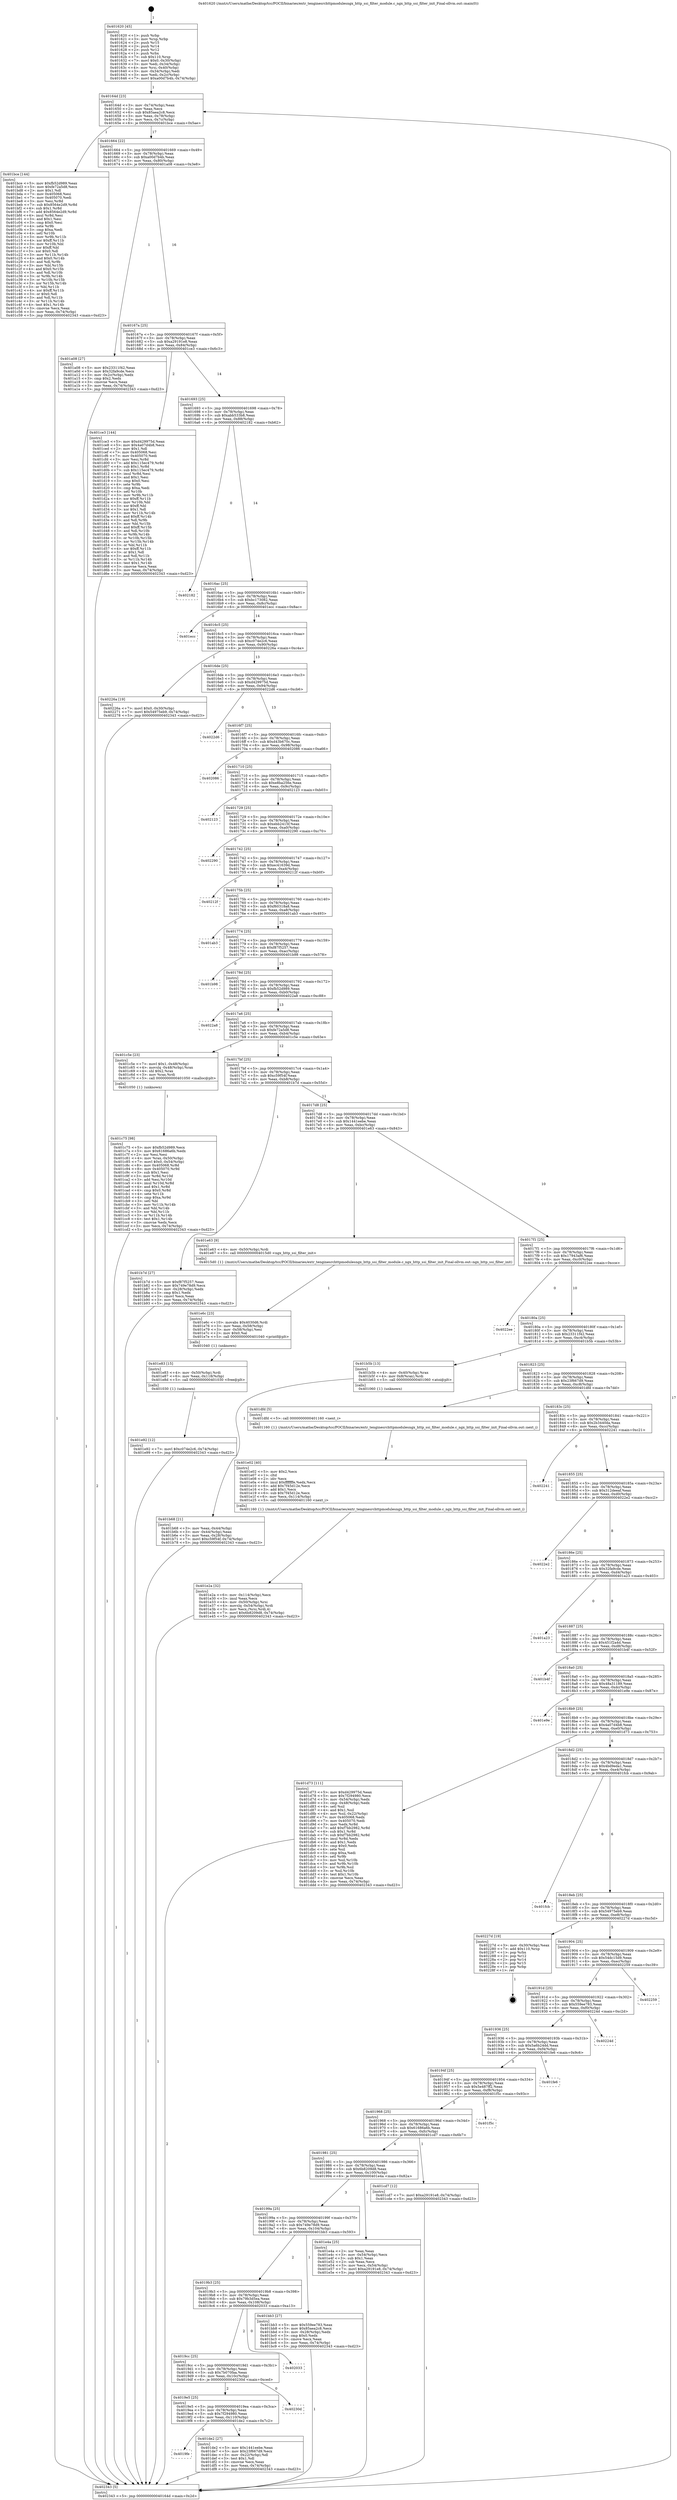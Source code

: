 digraph "0x401620" {
  label = "0x401620 (/mnt/c/Users/mathe/Desktop/tcc/POCII/binaries/extr_tenginesrchttpmodulesngx_http_ssi_filter_module.c_ngx_http_ssi_filter_init_Final-ollvm.out::main(0))"
  labelloc = "t"
  node[shape=record]

  Entry [label="",width=0.3,height=0.3,shape=circle,fillcolor=black,style=filled]
  "0x40164d" [label="{
     0x40164d [23]\l
     | [instrs]\l
     &nbsp;&nbsp;0x40164d \<+3\>: mov -0x74(%rbp),%eax\l
     &nbsp;&nbsp;0x401650 \<+2\>: mov %eax,%ecx\l
     &nbsp;&nbsp;0x401652 \<+6\>: sub $0x85aea2c8,%ecx\l
     &nbsp;&nbsp;0x401658 \<+3\>: mov %eax,-0x78(%rbp)\l
     &nbsp;&nbsp;0x40165b \<+3\>: mov %ecx,-0x7c(%rbp)\l
     &nbsp;&nbsp;0x40165e \<+6\>: je 0000000000401bce \<main+0x5ae\>\l
  }"]
  "0x401bce" [label="{
     0x401bce [144]\l
     | [instrs]\l
     &nbsp;&nbsp;0x401bce \<+5\>: mov $0xfb52d989,%eax\l
     &nbsp;&nbsp;0x401bd3 \<+5\>: mov $0xfe72a5d8,%ecx\l
     &nbsp;&nbsp;0x401bd8 \<+2\>: mov $0x1,%dl\l
     &nbsp;&nbsp;0x401bda \<+7\>: mov 0x405068,%esi\l
     &nbsp;&nbsp;0x401be1 \<+7\>: mov 0x405070,%edi\l
     &nbsp;&nbsp;0x401be8 \<+3\>: mov %esi,%r8d\l
     &nbsp;&nbsp;0x401beb \<+7\>: sub $0x8564e2d9,%r8d\l
     &nbsp;&nbsp;0x401bf2 \<+4\>: sub $0x1,%r8d\l
     &nbsp;&nbsp;0x401bf6 \<+7\>: add $0x8564e2d9,%r8d\l
     &nbsp;&nbsp;0x401bfd \<+4\>: imul %r8d,%esi\l
     &nbsp;&nbsp;0x401c01 \<+3\>: and $0x1,%esi\l
     &nbsp;&nbsp;0x401c04 \<+3\>: cmp $0x0,%esi\l
     &nbsp;&nbsp;0x401c07 \<+4\>: sete %r9b\l
     &nbsp;&nbsp;0x401c0b \<+3\>: cmp $0xa,%edi\l
     &nbsp;&nbsp;0x401c0e \<+4\>: setl %r10b\l
     &nbsp;&nbsp;0x401c12 \<+3\>: mov %r9b,%r11b\l
     &nbsp;&nbsp;0x401c15 \<+4\>: xor $0xff,%r11b\l
     &nbsp;&nbsp;0x401c19 \<+3\>: mov %r10b,%bl\l
     &nbsp;&nbsp;0x401c1c \<+3\>: xor $0xff,%bl\l
     &nbsp;&nbsp;0x401c1f \<+3\>: xor $0x0,%dl\l
     &nbsp;&nbsp;0x401c22 \<+3\>: mov %r11b,%r14b\l
     &nbsp;&nbsp;0x401c25 \<+4\>: and $0x0,%r14b\l
     &nbsp;&nbsp;0x401c29 \<+3\>: and %dl,%r9b\l
     &nbsp;&nbsp;0x401c2c \<+3\>: mov %bl,%r15b\l
     &nbsp;&nbsp;0x401c2f \<+4\>: and $0x0,%r15b\l
     &nbsp;&nbsp;0x401c33 \<+3\>: and %dl,%r10b\l
     &nbsp;&nbsp;0x401c36 \<+3\>: or %r9b,%r14b\l
     &nbsp;&nbsp;0x401c39 \<+3\>: or %r10b,%r15b\l
     &nbsp;&nbsp;0x401c3c \<+3\>: xor %r15b,%r14b\l
     &nbsp;&nbsp;0x401c3f \<+3\>: or %bl,%r11b\l
     &nbsp;&nbsp;0x401c42 \<+4\>: xor $0xff,%r11b\l
     &nbsp;&nbsp;0x401c46 \<+3\>: or $0x0,%dl\l
     &nbsp;&nbsp;0x401c49 \<+3\>: and %dl,%r11b\l
     &nbsp;&nbsp;0x401c4c \<+3\>: or %r11b,%r14b\l
     &nbsp;&nbsp;0x401c4f \<+4\>: test $0x1,%r14b\l
     &nbsp;&nbsp;0x401c53 \<+3\>: cmovne %ecx,%eax\l
     &nbsp;&nbsp;0x401c56 \<+3\>: mov %eax,-0x74(%rbp)\l
     &nbsp;&nbsp;0x401c59 \<+5\>: jmp 0000000000402343 \<main+0xd23\>\l
  }"]
  "0x401664" [label="{
     0x401664 [22]\l
     | [instrs]\l
     &nbsp;&nbsp;0x401664 \<+5\>: jmp 0000000000401669 \<main+0x49\>\l
     &nbsp;&nbsp;0x401669 \<+3\>: mov -0x78(%rbp),%eax\l
     &nbsp;&nbsp;0x40166c \<+5\>: sub $0xa00d7b4b,%eax\l
     &nbsp;&nbsp;0x401671 \<+3\>: mov %eax,-0x80(%rbp)\l
     &nbsp;&nbsp;0x401674 \<+6\>: je 0000000000401a08 \<main+0x3e8\>\l
  }"]
  Exit [label="",width=0.3,height=0.3,shape=circle,fillcolor=black,style=filled,peripheries=2]
  "0x401a08" [label="{
     0x401a08 [27]\l
     | [instrs]\l
     &nbsp;&nbsp;0x401a08 \<+5\>: mov $0x23311f42,%eax\l
     &nbsp;&nbsp;0x401a0d \<+5\>: mov $0x32fa9cde,%ecx\l
     &nbsp;&nbsp;0x401a12 \<+3\>: mov -0x2c(%rbp),%edx\l
     &nbsp;&nbsp;0x401a15 \<+3\>: cmp $0x2,%edx\l
     &nbsp;&nbsp;0x401a18 \<+3\>: cmovne %ecx,%eax\l
     &nbsp;&nbsp;0x401a1b \<+3\>: mov %eax,-0x74(%rbp)\l
     &nbsp;&nbsp;0x401a1e \<+5\>: jmp 0000000000402343 \<main+0xd23\>\l
  }"]
  "0x40167a" [label="{
     0x40167a [25]\l
     | [instrs]\l
     &nbsp;&nbsp;0x40167a \<+5\>: jmp 000000000040167f \<main+0x5f\>\l
     &nbsp;&nbsp;0x40167f \<+3\>: mov -0x78(%rbp),%eax\l
     &nbsp;&nbsp;0x401682 \<+5\>: sub $0xa29191e8,%eax\l
     &nbsp;&nbsp;0x401687 \<+6\>: mov %eax,-0x84(%rbp)\l
     &nbsp;&nbsp;0x40168d \<+6\>: je 0000000000401ce3 \<main+0x6c3\>\l
  }"]
  "0x402343" [label="{
     0x402343 [5]\l
     | [instrs]\l
     &nbsp;&nbsp;0x402343 \<+5\>: jmp 000000000040164d \<main+0x2d\>\l
  }"]
  "0x401620" [label="{
     0x401620 [45]\l
     | [instrs]\l
     &nbsp;&nbsp;0x401620 \<+1\>: push %rbp\l
     &nbsp;&nbsp;0x401621 \<+3\>: mov %rsp,%rbp\l
     &nbsp;&nbsp;0x401624 \<+2\>: push %r15\l
     &nbsp;&nbsp;0x401626 \<+2\>: push %r14\l
     &nbsp;&nbsp;0x401628 \<+2\>: push %r12\l
     &nbsp;&nbsp;0x40162a \<+1\>: push %rbx\l
     &nbsp;&nbsp;0x40162b \<+7\>: sub $0x110,%rsp\l
     &nbsp;&nbsp;0x401632 \<+7\>: movl $0x0,-0x30(%rbp)\l
     &nbsp;&nbsp;0x401639 \<+3\>: mov %edi,-0x34(%rbp)\l
     &nbsp;&nbsp;0x40163c \<+4\>: mov %rsi,-0x40(%rbp)\l
     &nbsp;&nbsp;0x401640 \<+3\>: mov -0x34(%rbp),%edi\l
     &nbsp;&nbsp;0x401643 \<+3\>: mov %edi,-0x2c(%rbp)\l
     &nbsp;&nbsp;0x401646 \<+7\>: movl $0xa00d7b4b,-0x74(%rbp)\l
  }"]
  "0x401e92" [label="{
     0x401e92 [12]\l
     | [instrs]\l
     &nbsp;&nbsp;0x401e92 \<+7\>: movl $0xc074e2c6,-0x74(%rbp)\l
     &nbsp;&nbsp;0x401e99 \<+5\>: jmp 0000000000402343 \<main+0xd23\>\l
  }"]
  "0x401ce3" [label="{
     0x401ce3 [144]\l
     | [instrs]\l
     &nbsp;&nbsp;0x401ce3 \<+5\>: mov $0xd429975d,%eax\l
     &nbsp;&nbsp;0x401ce8 \<+5\>: mov $0x4a07d4b8,%ecx\l
     &nbsp;&nbsp;0x401ced \<+2\>: mov $0x1,%dl\l
     &nbsp;&nbsp;0x401cef \<+7\>: mov 0x405068,%esi\l
     &nbsp;&nbsp;0x401cf6 \<+7\>: mov 0x405070,%edi\l
     &nbsp;&nbsp;0x401cfd \<+3\>: mov %esi,%r8d\l
     &nbsp;&nbsp;0x401d00 \<+7\>: add $0x115ec479,%r8d\l
     &nbsp;&nbsp;0x401d07 \<+4\>: sub $0x1,%r8d\l
     &nbsp;&nbsp;0x401d0b \<+7\>: sub $0x115ec479,%r8d\l
     &nbsp;&nbsp;0x401d12 \<+4\>: imul %r8d,%esi\l
     &nbsp;&nbsp;0x401d16 \<+3\>: and $0x1,%esi\l
     &nbsp;&nbsp;0x401d19 \<+3\>: cmp $0x0,%esi\l
     &nbsp;&nbsp;0x401d1c \<+4\>: sete %r9b\l
     &nbsp;&nbsp;0x401d20 \<+3\>: cmp $0xa,%edi\l
     &nbsp;&nbsp;0x401d23 \<+4\>: setl %r10b\l
     &nbsp;&nbsp;0x401d27 \<+3\>: mov %r9b,%r11b\l
     &nbsp;&nbsp;0x401d2a \<+4\>: xor $0xff,%r11b\l
     &nbsp;&nbsp;0x401d2e \<+3\>: mov %r10b,%bl\l
     &nbsp;&nbsp;0x401d31 \<+3\>: xor $0xff,%bl\l
     &nbsp;&nbsp;0x401d34 \<+3\>: xor $0x1,%dl\l
     &nbsp;&nbsp;0x401d37 \<+3\>: mov %r11b,%r14b\l
     &nbsp;&nbsp;0x401d3a \<+4\>: and $0xff,%r14b\l
     &nbsp;&nbsp;0x401d3e \<+3\>: and %dl,%r9b\l
     &nbsp;&nbsp;0x401d41 \<+3\>: mov %bl,%r15b\l
     &nbsp;&nbsp;0x401d44 \<+4\>: and $0xff,%r15b\l
     &nbsp;&nbsp;0x401d48 \<+3\>: and %dl,%r10b\l
     &nbsp;&nbsp;0x401d4b \<+3\>: or %r9b,%r14b\l
     &nbsp;&nbsp;0x401d4e \<+3\>: or %r10b,%r15b\l
     &nbsp;&nbsp;0x401d51 \<+3\>: xor %r15b,%r14b\l
     &nbsp;&nbsp;0x401d54 \<+3\>: or %bl,%r11b\l
     &nbsp;&nbsp;0x401d57 \<+4\>: xor $0xff,%r11b\l
     &nbsp;&nbsp;0x401d5b \<+3\>: or $0x1,%dl\l
     &nbsp;&nbsp;0x401d5e \<+3\>: and %dl,%r11b\l
     &nbsp;&nbsp;0x401d61 \<+3\>: or %r11b,%r14b\l
     &nbsp;&nbsp;0x401d64 \<+4\>: test $0x1,%r14b\l
     &nbsp;&nbsp;0x401d68 \<+3\>: cmovne %ecx,%eax\l
     &nbsp;&nbsp;0x401d6b \<+3\>: mov %eax,-0x74(%rbp)\l
     &nbsp;&nbsp;0x401d6e \<+5\>: jmp 0000000000402343 \<main+0xd23\>\l
  }"]
  "0x401693" [label="{
     0x401693 [25]\l
     | [instrs]\l
     &nbsp;&nbsp;0x401693 \<+5\>: jmp 0000000000401698 \<main+0x78\>\l
     &nbsp;&nbsp;0x401698 \<+3\>: mov -0x78(%rbp),%eax\l
     &nbsp;&nbsp;0x40169b \<+5\>: sub $0xabb533b8,%eax\l
     &nbsp;&nbsp;0x4016a0 \<+6\>: mov %eax,-0x88(%rbp)\l
     &nbsp;&nbsp;0x4016a6 \<+6\>: je 0000000000402182 \<main+0xb62\>\l
  }"]
  "0x401e83" [label="{
     0x401e83 [15]\l
     | [instrs]\l
     &nbsp;&nbsp;0x401e83 \<+4\>: mov -0x50(%rbp),%rdi\l
     &nbsp;&nbsp;0x401e87 \<+6\>: mov %eax,-0x118(%rbp)\l
     &nbsp;&nbsp;0x401e8d \<+5\>: call 0000000000401030 \<free@plt\>\l
     | [calls]\l
     &nbsp;&nbsp;0x401030 \{1\} (unknown)\l
  }"]
  "0x402182" [label="{
     0x402182\l
  }", style=dashed]
  "0x4016ac" [label="{
     0x4016ac [25]\l
     | [instrs]\l
     &nbsp;&nbsp;0x4016ac \<+5\>: jmp 00000000004016b1 \<main+0x91\>\l
     &nbsp;&nbsp;0x4016b1 \<+3\>: mov -0x78(%rbp),%eax\l
     &nbsp;&nbsp;0x4016b4 \<+5\>: sub $0xbc173082,%eax\l
     &nbsp;&nbsp;0x4016b9 \<+6\>: mov %eax,-0x8c(%rbp)\l
     &nbsp;&nbsp;0x4016bf \<+6\>: je 0000000000401ecc \<main+0x8ac\>\l
  }"]
  "0x401e6c" [label="{
     0x401e6c [23]\l
     | [instrs]\l
     &nbsp;&nbsp;0x401e6c \<+10\>: movabs $0x4030d6,%rdi\l
     &nbsp;&nbsp;0x401e76 \<+3\>: mov %eax,-0x58(%rbp)\l
     &nbsp;&nbsp;0x401e79 \<+3\>: mov -0x58(%rbp),%esi\l
     &nbsp;&nbsp;0x401e7c \<+2\>: mov $0x0,%al\l
     &nbsp;&nbsp;0x401e7e \<+5\>: call 0000000000401040 \<printf@plt\>\l
     | [calls]\l
     &nbsp;&nbsp;0x401040 \{1\} (unknown)\l
  }"]
  "0x401ecc" [label="{
     0x401ecc\l
  }", style=dashed]
  "0x4016c5" [label="{
     0x4016c5 [25]\l
     | [instrs]\l
     &nbsp;&nbsp;0x4016c5 \<+5\>: jmp 00000000004016ca \<main+0xaa\>\l
     &nbsp;&nbsp;0x4016ca \<+3\>: mov -0x78(%rbp),%eax\l
     &nbsp;&nbsp;0x4016cd \<+5\>: sub $0xc074e2c6,%eax\l
     &nbsp;&nbsp;0x4016d2 \<+6\>: mov %eax,-0x90(%rbp)\l
     &nbsp;&nbsp;0x4016d8 \<+6\>: je 000000000040226a \<main+0xc4a\>\l
  }"]
  "0x401e2a" [label="{
     0x401e2a [32]\l
     | [instrs]\l
     &nbsp;&nbsp;0x401e2a \<+6\>: mov -0x114(%rbp),%ecx\l
     &nbsp;&nbsp;0x401e30 \<+3\>: imul %eax,%ecx\l
     &nbsp;&nbsp;0x401e33 \<+4\>: mov -0x50(%rbp),%rsi\l
     &nbsp;&nbsp;0x401e37 \<+4\>: movslq -0x54(%rbp),%rdi\l
     &nbsp;&nbsp;0x401e3b \<+3\>: mov %ecx,(%rsi,%rdi,4)\l
     &nbsp;&nbsp;0x401e3e \<+7\>: movl $0x6b8209d8,-0x74(%rbp)\l
     &nbsp;&nbsp;0x401e45 \<+5\>: jmp 0000000000402343 \<main+0xd23\>\l
  }"]
  "0x40226a" [label="{
     0x40226a [19]\l
     | [instrs]\l
     &nbsp;&nbsp;0x40226a \<+7\>: movl $0x0,-0x30(%rbp)\l
     &nbsp;&nbsp;0x402271 \<+7\>: movl $0x54975eb9,-0x74(%rbp)\l
     &nbsp;&nbsp;0x402278 \<+5\>: jmp 0000000000402343 \<main+0xd23\>\l
  }"]
  "0x4016de" [label="{
     0x4016de [25]\l
     | [instrs]\l
     &nbsp;&nbsp;0x4016de \<+5\>: jmp 00000000004016e3 \<main+0xc3\>\l
     &nbsp;&nbsp;0x4016e3 \<+3\>: mov -0x78(%rbp),%eax\l
     &nbsp;&nbsp;0x4016e6 \<+5\>: sub $0xd429975d,%eax\l
     &nbsp;&nbsp;0x4016eb \<+6\>: mov %eax,-0x94(%rbp)\l
     &nbsp;&nbsp;0x4016f1 \<+6\>: je 00000000004022d6 \<main+0xcb6\>\l
  }"]
  "0x401e02" [label="{
     0x401e02 [40]\l
     | [instrs]\l
     &nbsp;&nbsp;0x401e02 \<+5\>: mov $0x2,%ecx\l
     &nbsp;&nbsp;0x401e07 \<+1\>: cltd\l
     &nbsp;&nbsp;0x401e08 \<+2\>: idiv %ecx\l
     &nbsp;&nbsp;0x401e0a \<+6\>: imul $0xfffffffe,%edx,%ecx\l
     &nbsp;&nbsp;0x401e10 \<+6\>: add $0x7f45d12e,%ecx\l
     &nbsp;&nbsp;0x401e16 \<+3\>: add $0x1,%ecx\l
     &nbsp;&nbsp;0x401e19 \<+6\>: sub $0x7f45d12e,%ecx\l
     &nbsp;&nbsp;0x401e1f \<+6\>: mov %ecx,-0x114(%rbp)\l
     &nbsp;&nbsp;0x401e25 \<+5\>: call 0000000000401160 \<next_i\>\l
     | [calls]\l
     &nbsp;&nbsp;0x401160 \{1\} (/mnt/c/Users/mathe/Desktop/tcc/POCII/binaries/extr_tenginesrchttpmodulesngx_http_ssi_filter_module.c_ngx_http_ssi_filter_init_Final-ollvm.out::next_i)\l
  }"]
  "0x4022d6" [label="{
     0x4022d6\l
  }", style=dashed]
  "0x4016f7" [label="{
     0x4016f7 [25]\l
     | [instrs]\l
     &nbsp;&nbsp;0x4016f7 \<+5\>: jmp 00000000004016fc \<main+0xdc\>\l
     &nbsp;&nbsp;0x4016fc \<+3\>: mov -0x78(%rbp),%eax\l
     &nbsp;&nbsp;0x4016ff \<+5\>: sub $0xd43b670c,%eax\l
     &nbsp;&nbsp;0x401704 \<+6\>: mov %eax,-0x98(%rbp)\l
     &nbsp;&nbsp;0x40170a \<+6\>: je 0000000000402086 \<main+0xa66\>\l
  }"]
  "0x4019fe" [label="{
     0x4019fe\l
  }", style=dashed]
  "0x402086" [label="{
     0x402086\l
  }", style=dashed]
  "0x401710" [label="{
     0x401710 [25]\l
     | [instrs]\l
     &nbsp;&nbsp;0x401710 \<+5\>: jmp 0000000000401715 \<main+0xf5\>\l
     &nbsp;&nbsp;0x401715 \<+3\>: mov -0x78(%rbp),%eax\l
     &nbsp;&nbsp;0x401718 \<+5\>: sub $0xe8ba256e,%eax\l
     &nbsp;&nbsp;0x40171d \<+6\>: mov %eax,-0x9c(%rbp)\l
     &nbsp;&nbsp;0x401723 \<+6\>: je 0000000000402123 \<main+0xb03\>\l
  }"]
  "0x401de2" [label="{
     0x401de2 [27]\l
     | [instrs]\l
     &nbsp;&nbsp;0x401de2 \<+5\>: mov $0x1441eebe,%eax\l
     &nbsp;&nbsp;0x401de7 \<+5\>: mov $0x23f667d9,%ecx\l
     &nbsp;&nbsp;0x401dec \<+3\>: mov -0x22(%rbp),%dl\l
     &nbsp;&nbsp;0x401def \<+3\>: test $0x1,%dl\l
     &nbsp;&nbsp;0x401df2 \<+3\>: cmovne %ecx,%eax\l
     &nbsp;&nbsp;0x401df5 \<+3\>: mov %eax,-0x74(%rbp)\l
     &nbsp;&nbsp;0x401df8 \<+5\>: jmp 0000000000402343 \<main+0xd23\>\l
  }"]
  "0x402123" [label="{
     0x402123\l
  }", style=dashed]
  "0x401729" [label="{
     0x401729 [25]\l
     | [instrs]\l
     &nbsp;&nbsp;0x401729 \<+5\>: jmp 000000000040172e \<main+0x10e\>\l
     &nbsp;&nbsp;0x40172e \<+3\>: mov -0x78(%rbp),%eax\l
     &nbsp;&nbsp;0x401731 \<+5\>: sub $0xebb2415f,%eax\l
     &nbsp;&nbsp;0x401736 \<+6\>: mov %eax,-0xa0(%rbp)\l
     &nbsp;&nbsp;0x40173c \<+6\>: je 0000000000402290 \<main+0xc70\>\l
  }"]
  "0x4019e5" [label="{
     0x4019e5 [25]\l
     | [instrs]\l
     &nbsp;&nbsp;0x4019e5 \<+5\>: jmp 00000000004019ea \<main+0x3ca\>\l
     &nbsp;&nbsp;0x4019ea \<+3\>: mov -0x78(%rbp),%eax\l
     &nbsp;&nbsp;0x4019ed \<+5\>: sub $0x7f294980,%eax\l
     &nbsp;&nbsp;0x4019f2 \<+6\>: mov %eax,-0x110(%rbp)\l
     &nbsp;&nbsp;0x4019f8 \<+6\>: je 0000000000401de2 \<main+0x7c2\>\l
  }"]
  "0x402290" [label="{
     0x402290\l
  }", style=dashed]
  "0x401742" [label="{
     0x401742 [25]\l
     | [instrs]\l
     &nbsp;&nbsp;0x401742 \<+5\>: jmp 0000000000401747 \<main+0x127\>\l
     &nbsp;&nbsp;0x401747 \<+3\>: mov -0x78(%rbp),%eax\l
     &nbsp;&nbsp;0x40174a \<+5\>: sub $0xec41639d,%eax\l
     &nbsp;&nbsp;0x40174f \<+6\>: mov %eax,-0xa4(%rbp)\l
     &nbsp;&nbsp;0x401755 \<+6\>: je 000000000040212f \<main+0xb0f\>\l
  }"]
  "0x40230d" [label="{
     0x40230d\l
  }", style=dashed]
  "0x40212f" [label="{
     0x40212f\l
  }", style=dashed]
  "0x40175b" [label="{
     0x40175b [25]\l
     | [instrs]\l
     &nbsp;&nbsp;0x40175b \<+5\>: jmp 0000000000401760 \<main+0x140\>\l
     &nbsp;&nbsp;0x401760 \<+3\>: mov -0x78(%rbp),%eax\l
     &nbsp;&nbsp;0x401763 \<+5\>: sub $0xf60318a8,%eax\l
     &nbsp;&nbsp;0x401768 \<+6\>: mov %eax,-0xa8(%rbp)\l
     &nbsp;&nbsp;0x40176e \<+6\>: je 0000000000401ab3 \<main+0x493\>\l
  }"]
  "0x4019cc" [label="{
     0x4019cc [25]\l
     | [instrs]\l
     &nbsp;&nbsp;0x4019cc \<+5\>: jmp 00000000004019d1 \<main+0x3b1\>\l
     &nbsp;&nbsp;0x4019d1 \<+3\>: mov -0x78(%rbp),%eax\l
     &nbsp;&nbsp;0x4019d4 \<+5\>: sub $0x7b070faa,%eax\l
     &nbsp;&nbsp;0x4019d9 \<+6\>: mov %eax,-0x10c(%rbp)\l
     &nbsp;&nbsp;0x4019df \<+6\>: je 000000000040230d \<main+0xced\>\l
  }"]
  "0x401ab3" [label="{
     0x401ab3\l
  }", style=dashed]
  "0x401774" [label="{
     0x401774 [25]\l
     | [instrs]\l
     &nbsp;&nbsp;0x401774 \<+5\>: jmp 0000000000401779 \<main+0x159\>\l
     &nbsp;&nbsp;0x401779 \<+3\>: mov -0x78(%rbp),%eax\l
     &nbsp;&nbsp;0x40177c \<+5\>: sub $0xf87f5257,%eax\l
     &nbsp;&nbsp;0x401781 \<+6\>: mov %eax,-0xac(%rbp)\l
     &nbsp;&nbsp;0x401787 \<+6\>: je 0000000000401b98 \<main+0x578\>\l
  }"]
  "0x402033" [label="{
     0x402033\l
  }", style=dashed]
  "0x401b98" [label="{
     0x401b98\l
  }", style=dashed]
  "0x40178d" [label="{
     0x40178d [25]\l
     | [instrs]\l
     &nbsp;&nbsp;0x40178d \<+5\>: jmp 0000000000401792 \<main+0x172\>\l
     &nbsp;&nbsp;0x401792 \<+3\>: mov -0x78(%rbp),%eax\l
     &nbsp;&nbsp;0x401795 \<+5\>: sub $0xfb52d989,%eax\l
     &nbsp;&nbsp;0x40179a \<+6\>: mov %eax,-0xb0(%rbp)\l
     &nbsp;&nbsp;0x4017a0 \<+6\>: je 00000000004022a8 \<main+0xc88\>\l
  }"]
  "0x401c75" [label="{
     0x401c75 [98]\l
     | [instrs]\l
     &nbsp;&nbsp;0x401c75 \<+5\>: mov $0xfb52d989,%ecx\l
     &nbsp;&nbsp;0x401c7a \<+5\>: mov $0x61686a6b,%edx\l
     &nbsp;&nbsp;0x401c7f \<+2\>: xor %esi,%esi\l
     &nbsp;&nbsp;0x401c81 \<+4\>: mov %rax,-0x50(%rbp)\l
     &nbsp;&nbsp;0x401c85 \<+7\>: movl $0x0,-0x54(%rbp)\l
     &nbsp;&nbsp;0x401c8c \<+8\>: mov 0x405068,%r8d\l
     &nbsp;&nbsp;0x401c94 \<+8\>: mov 0x405070,%r9d\l
     &nbsp;&nbsp;0x401c9c \<+3\>: sub $0x1,%esi\l
     &nbsp;&nbsp;0x401c9f \<+3\>: mov %r8d,%r10d\l
     &nbsp;&nbsp;0x401ca2 \<+3\>: add %esi,%r10d\l
     &nbsp;&nbsp;0x401ca5 \<+4\>: imul %r10d,%r8d\l
     &nbsp;&nbsp;0x401ca9 \<+4\>: and $0x1,%r8d\l
     &nbsp;&nbsp;0x401cad \<+4\>: cmp $0x0,%r8d\l
     &nbsp;&nbsp;0x401cb1 \<+4\>: sete %r11b\l
     &nbsp;&nbsp;0x401cb5 \<+4\>: cmp $0xa,%r9d\l
     &nbsp;&nbsp;0x401cb9 \<+3\>: setl %bl\l
     &nbsp;&nbsp;0x401cbc \<+3\>: mov %r11b,%r14b\l
     &nbsp;&nbsp;0x401cbf \<+3\>: and %bl,%r14b\l
     &nbsp;&nbsp;0x401cc2 \<+3\>: xor %bl,%r11b\l
     &nbsp;&nbsp;0x401cc5 \<+3\>: or %r11b,%r14b\l
     &nbsp;&nbsp;0x401cc8 \<+4\>: test $0x1,%r14b\l
     &nbsp;&nbsp;0x401ccc \<+3\>: cmovne %edx,%ecx\l
     &nbsp;&nbsp;0x401ccf \<+3\>: mov %ecx,-0x74(%rbp)\l
     &nbsp;&nbsp;0x401cd2 \<+5\>: jmp 0000000000402343 \<main+0xd23\>\l
  }"]
  "0x4022a8" [label="{
     0x4022a8\l
  }", style=dashed]
  "0x4017a6" [label="{
     0x4017a6 [25]\l
     | [instrs]\l
     &nbsp;&nbsp;0x4017a6 \<+5\>: jmp 00000000004017ab \<main+0x18b\>\l
     &nbsp;&nbsp;0x4017ab \<+3\>: mov -0x78(%rbp),%eax\l
     &nbsp;&nbsp;0x4017ae \<+5\>: sub $0xfe72a5d8,%eax\l
     &nbsp;&nbsp;0x4017b3 \<+6\>: mov %eax,-0xb4(%rbp)\l
     &nbsp;&nbsp;0x4017b9 \<+6\>: je 0000000000401c5e \<main+0x63e\>\l
  }"]
  "0x4019b3" [label="{
     0x4019b3 [25]\l
     | [instrs]\l
     &nbsp;&nbsp;0x4019b3 \<+5\>: jmp 00000000004019b8 \<main+0x398\>\l
     &nbsp;&nbsp;0x4019b8 \<+3\>: mov -0x78(%rbp),%eax\l
     &nbsp;&nbsp;0x4019bb \<+5\>: sub $0x79b3d5ea,%eax\l
     &nbsp;&nbsp;0x4019c0 \<+6\>: mov %eax,-0x108(%rbp)\l
     &nbsp;&nbsp;0x4019c6 \<+6\>: je 0000000000402033 \<main+0xa13\>\l
  }"]
  "0x401c5e" [label="{
     0x401c5e [23]\l
     | [instrs]\l
     &nbsp;&nbsp;0x401c5e \<+7\>: movl $0x1,-0x48(%rbp)\l
     &nbsp;&nbsp;0x401c65 \<+4\>: movslq -0x48(%rbp),%rax\l
     &nbsp;&nbsp;0x401c69 \<+4\>: shl $0x2,%rax\l
     &nbsp;&nbsp;0x401c6d \<+3\>: mov %rax,%rdi\l
     &nbsp;&nbsp;0x401c70 \<+5\>: call 0000000000401050 \<malloc@plt\>\l
     | [calls]\l
     &nbsp;&nbsp;0x401050 \{1\} (unknown)\l
  }"]
  "0x4017bf" [label="{
     0x4017bf [25]\l
     | [instrs]\l
     &nbsp;&nbsp;0x4017bf \<+5\>: jmp 00000000004017c4 \<main+0x1a4\>\l
     &nbsp;&nbsp;0x4017c4 \<+3\>: mov -0x78(%rbp),%eax\l
     &nbsp;&nbsp;0x4017c7 \<+5\>: sub $0xc59f54f,%eax\l
     &nbsp;&nbsp;0x4017cc \<+6\>: mov %eax,-0xb8(%rbp)\l
     &nbsp;&nbsp;0x4017d2 \<+6\>: je 0000000000401b7d \<main+0x55d\>\l
  }"]
  "0x401bb3" [label="{
     0x401bb3 [27]\l
     | [instrs]\l
     &nbsp;&nbsp;0x401bb3 \<+5\>: mov $0x559ee783,%eax\l
     &nbsp;&nbsp;0x401bb8 \<+5\>: mov $0x85aea2c8,%ecx\l
     &nbsp;&nbsp;0x401bbd \<+3\>: mov -0x28(%rbp),%edx\l
     &nbsp;&nbsp;0x401bc0 \<+3\>: cmp $0x0,%edx\l
     &nbsp;&nbsp;0x401bc3 \<+3\>: cmove %ecx,%eax\l
     &nbsp;&nbsp;0x401bc6 \<+3\>: mov %eax,-0x74(%rbp)\l
     &nbsp;&nbsp;0x401bc9 \<+5\>: jmp 0000000000402343 \<main+0xd23\>\l
  }"]
  "0x401b7d" [label="{
     0x401b7d [27]\l
     | [instrs]\l
     &nbsp;&nbsp;0x401b7d \<+5\>: mov $0xf87f5257,%eax\l
     &nbsp;&nbsp;0x401b82 \<+5\>: mov $0x749e78d9,%ecx\l
     &nbsp;&nbsp;0x401b87 \<+3\>: mov -0x28(%rbp),%edx\l
     &nbsp;&nbsp;0x401b8a \<+3\>: cmp $0x1,%edx\l
     &nbsp;&nbsp;0x401b8d \<+3\>: cmovl %ecx,%eax\l
     &nbsp;&nbsp;0x401b90 \<+3\>: mov %eax,-0x74(%rbp)\l
     &nbsp;&nbsp;0x401b93 \<+5\>: jmp 0000000000402343 \<main+0xd23\>\l
  }"]
  "0x4017d8" [label="{
     0x4017d8 [25]\l
     | [instrs]\l
     &nbsp;&nbsp;0x4017d8 \<+5\>: jmp 00000000004017dd \<main+0x1bd\>\l
     &nbsp;&nbsp;0x4017dd \<+3\>: mov -0x78(%rbp),%eax\l
     &nbsp;&nbsp;0x4017e0 \<+5\>: sub $0x1441eebe,%eax\l
     &nbsp;&nbsp;0x4017e5 \<+6\>: mov %eax,-0xbc(%rbp)\l
     &nbsp;&nbsp;0x4017eb \<+6\>: je 0000000000401e63 \<main+0x843\>\l
  }"]
  "0x40199a" [label="{
     0x40199a [25]\l
     | [instrs]\l
     &nbsp;&nbsp;0x40199a \<+5\>: jmp 000000000040199f \<main+0x37f\>\l
     &nbsp;&nbsp;0x40199f \<+3\>: mov -0x78(%rbp),%eax\l
     &nbsp;&nbsp;0x4019a2 \<+5\>: sub $0x749e78d9,%eax\l
     &nbsp;&nbsp;0x4019a7 \<+6\>: mov %eax,-0x104(%rbp)\l
     &nbsp;&nbsp;0x4019ad \<+6\>: je 0000000000401bb3 \<main+0x593\>\l
  }"]
  "0x401e63" [label="{
     0x401e63 [9]\l
     | [instrs]\l
     &nbsp;&nbsp;0x401e63 \<+4\>: mov -0x50(%rbp),%rdi\l
     &nbsp;&nbsp;0x401e67 \<+5\>: call 00000000004015d0 \<ngx_http_ssi_filter_init\>\l
     | [calls]\l
     &nbsp;&nbsp;0x4015d0 \{1\} (/mnt/c/Users/mathe/Desktop/tcc/POCII/binaries/extr_tenginesrchttpmodulesngx_http_ssi_filter_module.c_ngx_http_ssi_filter_init_Final-ollvm.out::ngx_http_ssi_filter_init)\l
  }"]
  "0x4017f1" [label="{
     0x4017f1 [25]\l
     | [instrs]\l
     &nbsp;&nbsp;0x4017f1 \<+5\>: jmp 00000000004017f6 \<main+0x1d6\>\l
     &nbsp;&nbsp;0x4017f6 \<+3\>: mov -0x78(%rbp),%eax\l
     &nbsp;&nbsp;0x4017f9 \<+5\>: sub $0x17943af6,%eax\l
     &nbsp;&nbsp;0x4017fe \<+6\>: mov %eax,-0xc0(%rbp)\l
     &nbsp;&nbsp;0x401804 \<+6\>: je 00000000004022ee \<main+0xcce\>\l
  }"]
  "0x401e4a" [label="{
     0x401e4a [25]\l
     | [instrs]\l
     &nbsp;&nbsp;0x401e4a \<+2\>: xor %eax,%eax\l
     &nbsp;&nbsp;0x401e4c \<+3\>: mov -0x54(%rbp),%ecx\l
     &nbsp;&nbsp;0x401e4f \<+3\>: sub $0x1,%eax\l
     &nbsp;&nbsp;0x401e52 \<+2\>: sub %eax,%ecx\l
     &nbsp;&nbsp;0x401e54 \<+3\>: mov %ecx,-0x54(%rbp)\l
     &nbsp;&nbsp;0x401e57 \<+7\>: movl $0xa29191e8,-0x74(%rbp)\l
     &nbsp;&nbsp;0x401e5e \<+5\>: jmp 0000000000402343 \<main+0xd23\>\l
  }"]
  "0x4022ee" [label="{
     0x4022ee\l
  }", style=dashed]
  "0x40180a" [label="{
     0x40180a [25]\l
     | [instrs]\l
     &nbsp;&nbsp;0x40180a \<+5\>: jmp 000000000040180f \<main+0x1ef\>\l
     &nbsp;&nbsp;0x40180f \<+3\>: mov -0x78(%rbp),%eax\l
     &nbsp;&nbsp;0x401812 \<+5\>: sub $0x23311f42,%eax\l
     &nbsp;&nbsp;0x401817 \<+6\>: mov %eax,-0xc4(%rbp)\l
     &nbsp;&nbsp;0x40181d \<+6\>: je 0000000000401b5b \<main+0x53b\>\l
  }"]
  "0x401981" [label="{
     0x401981 [25]\l
     | [instrs]\l
     &nbsp;&nbsp;0x401981 \<+5\>: jmp 0000000000401986 \<main+0x366\>\l
     &nbsp;&nbsp;0x401986 \<+3\>: mov -0x78(%rbp),%eax\l
     &nbsp;&nbsp;0x401989 \<+5\>: sub $0x6b8209d8,%eax\l
     &nbsp;&nbsp;0x40198e \<+6\>: mov %eax,-0x100(%rbp)\l
     &nbsp;&nbsp;0x401994 \<+6\>: je 0000000000401e4a \<main+0x82a\>\l
  }"]
  "0x401b5b" [label="{
     0x401b5b [13]\l
     | [instrs]\l
     &nbsp;&nbsp;0x401b5b \<+4\>: mov -0x40(%rbp),%rax\l
     &nbsp;&nbsp;0x401b5f \<+4\>: mov 0x8(%rax),%rdi\l
     &nbsp;&nbsp;0x401b63 \<+5\>: call 0000000000401060 \<atoi@plt\>\l
     | [calls]\l
     &nbsp;&nbsp;0x401060 \{1\} (unknown)\l
  }"]
  "0x401823" [label="{
     0x401823 [25]\l
     | [instrs]\l
     &nbsp;&nbsp;0x401823 \<+5\>: jmp 0000000000401828 \<main+0x208\>\l
     &nbsp;&nbsp;0x401828 \<+3\>: mov -0x78(%rbp),%eax\l
     &nbsp;&nbsp;0x40182b \<+5\>: sub $0x23f667d9,%eax\l
     &nbsp;&nbsp;0x401830 \<+6\>: mov %eax,-0xc8(%rbp)\l
     &nbsp;&nbsp;0x401836 \<+6\>: je 0000000000401dfd \<main+0x7dd\>\l
  }"]
  "0x401b68" [label="{
     0x401b68 [21]\l
     | [instrs]\l
     &nbsp;&nbsp;0x401b68 \<+3\>: mov %eax,-0x44(%rbp)\l
     &nbsp;&nbsp;0x401b6b \<+3\>: mov -0x44(%rbp),%eax\l
     &nbsp;&nbsp;0x401b6e \<+3\>: mov %eax,-0x28(%rbp)\l
     &nbsp;&nbsp;0x401b71 \<+7\>: movl $0xc59f54f,-0x74(%rbp)\l
     &nbsp;&nbsp;0x401b78 \<+5\>: jmp 0000000000402343 \<main+0xd23\>\l
  }"]
  "0x401cd7" [label="{
     0x401cd7 [12]\l
     | [instrs]\l
     &nbsp;&nbsp;0x401cd7 \<+7\>: movl $0xa29191e8,-0x74(%rbp)\l
     &nbsp;&nbsp;0x401cde \<+5\>: jmp 0000000000402343 \<main+0xd23\>\l
  }"]
  "0x401dfd" [label="{
     0x401dfd [5]\l
     | [instrs]\l
     &nbsp;&nbsp;0x401dfd \<+5\>: call 0000000000401160 \<next_i\>\l
     | [calls]\l
     &nbsp;&nbsp;0x401160 \{1\} (/mnt/c/Users/mathe/Desktop/tcc/POCII/binaries/extr_tenginesrchttpmodulesngx_http_ssi_filter_module.c_ngx_http_ssi_filter_init_Final-ollvm.out::next_i)\l
  }"]
  "0x40183c" [label="{
     0x40183c [25]\l
     | [instrs]\l
     &nbsp;&nbsp;0x40183c \<+5\>: jmp 0000000000401841 \<main+0x221\>\l
     &nbsp;&nbsp;0x401841 \<+3\>: mov -0x78(%rbp),%eax\l
     &nbsp;&nbsp;0x401844 \<+5\>: sub $0x2b3440da,%eax\l
     &nbsp;&nbsp;0x401849 \<+6\>: mov %eax,-0xcc(%rbp)\l
     &nbsp;&nbsp;0x40184f \<+6\>: je 0000000000402241 \<main+0xc21\>\l
  }"]
  "0x401968" [label="{
     0x401968 [25]\l
     | [instrs]\l
     &nbsp;&nbsp;0x401968 \<+5\>: jmp 000000000040196d \<main+0x34d\>\l
     &nbsp;&nbsp;0x40196d \<+3\>: mov -0x78(%rbp),%eax\l
     &nbsp;&nbsp;0x401970 \<+5\>: sub $0x61686a6b,%eax\l
     &nbsp;&nbsp;0x401975 \<+6\>: mov %eax,-0xfc(%rbp)\l
     &nbsp;&nbsp;0x40197b \<+6\>: je 0000000000401cd7 \<main+0x6b7\>\l
  }"]
  "0x402241" [label="{
     0x402241\l
  }", style=dashed]
  "0x401855" [label="{
     0x401855 [25]\l
     | [instrs]\l
     &nbsp;&nbsp;0x401855 \<+5\>: jmp 000000000040185a \<main+0x23a\>\l
     &nbsp;&nbsp;0x40185a \<+3\>: mov -0x78(%rbp),%eax\l
     &nbsp;&nbsp;0x40185d \<+5\>: sub $0x312deeaf,%eax\l
     &nbsp;&nbsp;0x401862 \<+6\>: mov %eax,-0xd0(%rbp)\l
     &nbsp;&nbsp;0x401868 \<+6\>: je 00000000004022e2 \<main+0xcc2\>\l
  }"]
  "0x401f5c" [label="{
     0x401f5c\l
  }", style=dashed]
  "0x4022e2" [label="{
     0x4022e2\l
  }", style=dashed]
  "0x40186e" [label="{
     0x40186e [25]\l
     | [instrs]\l
     &nbsp;&nbsp;0x40186e \<+5\>: jmp 0000000000401873 \<main+0x253\>\l
     &nbsp;&nbsp;0x401873 \<+3\>: mov -0x78(%rbp),%eax\l
     &nbsp;&nbsp;0x401876 \<+5\>: sub $0x32fa9cde,%eax\l
     &nbsp;&nbsp;0x40187b \<+6\>: mov %eax,-0xd4(%rbp)\l
     &nbsp;&nbsp;0x401881 \<+6\>: je 0000000000401a23 \<main+0x403\>\l
  }"]
  "0x40194f" [label="{
     0x40194f [25]\l
     | [instrs]\l
     &nbsp;&nbsp;0x40194f \<+5\>: jmp 0000000000401954 \<main+0x334\>\l
     &nbsp;&nbsp;0x401954 \<+3\>: mov -0x78(%rbp),%eax\l
     &nbsp;&nbsp;0x401957 \<+5\>: sub $0x5e487ff2,%eax\l
     &nbsp;&nbsp;0x40195c \<+6\>: mov %eax,-0xf8(%rbp)\l
     &nbsp;&nbsp;0x401962 \<+6\>: je 0000000000401f5c \<main+0x93c\>\l
  }"]
  "0x401a23" [label="{
     0x401a23\l
  }", style=dashed]
  "0x401887" [label="{
     0x401887 [25]\l
     | [instrs]\l
     &nbsp;&nbsp;0x401887 \<+5\>: jmp 000000000040188c \<main+0x26c\>\l
     &nbsp;&nbsp;0x40188c \<+3\>: mov -0x78(%rbp),%eax\l
     &nbsp;&nbsp;0x40188f \<+5\>: sub $0x451f2a4d,%eax\l
     &nbsp;&nbsp;0x401894 \<+6\>: mov %eax,-0xd8(%rbp)\l
     &nbsp;&nbsp;0x40189a \<+6\>: je 0000000000401b4f \<main+0x52f\>\l
  }"]
  "0x401fe6" [label="{
     0x401fe6\l
  }", style=dashed]
  "0x401b4f" [label="{
     0x401b4f\l
  }", style=dashed]
  "0x4018a0" [label="{
     0x4018a0 [25]\l
     | [instrs]\l
     &nbsp;&nbsp;0x4018a0 \<+5\>: jmp 00000000004018a5 \<main+0x285\>\l
     &nbsp;&nbsp;0x4018a5 \<+3\>: mov -0x78(%rbp),%eax\l
     &nbsp;&nbsp;0x4018a8 \<+5\>: sub $0x48a31189,%eax\l
     &nbsp;&nbsp;0x4018ad \<+6\>: mov %eax,-0xdc(%rbp)\l
     &nbsp;&nbsp;0x4018b3 \<+6\>: je 0000000000401e9e \<main+0x87e\>\l
  }"]
  "0x401936" [label="{
     0x401936 [25]\l
     | [instrs]\l
     &nbsp;&nbsp;0x401936 \<+5\>: jmp 000000000040193b \<main+0x31b\>\l
     &nbsp;&nbsp;0x40193b \<+3\>: mov -0x78(%rbp),%eax\l
     &nbsp;&nbsp;0x40193e \<+5\>: sub $0x5a6b24dd,%eax\l
     &nbsp;&nbsp;0x401943 \<+6\>: mov %eax,-0xf4(%rbp)\l
     &nbsp;&nbsp;0x401949 \<+6\>: je 0000000000401fe6 \<main+0x9c6\>\l
  }"]
  "0x401e9e" [label="{
     0x401e9e\l
  }", style=dashed]
  "0x4018b9" [label="{
     0x4018b9 [25]\l
     | [instrs]\l
     &nbsp;&nbsp;0x4018b9 \<+5\>: jmp 00000000004018be \<main+0x29e\>\l
     &nbsp;&nbsp;0x4018be \<+3\>: mov -0x78(%rbp),%eax\l
     &nbsp;&nbsp;0x4018c1 \<+5\>: sub $0x4a07d4b8,%eax\l
     &nbsp;&nbsp;0x4018c6 \<+6\>: mov %eax,-0xe0(%rbp)\l
     &nbsp;&nbsp;0x4018cc \<+6\>: je 0000000000401d73 \<main+0x753\>\l
  }"]
  "0x40224d" [label="{
     0x40224d\l
  }", style=dashed]
  "0x401d73" [label="{
     0x401d73 [111]\l
     | [instrs]\l
     &nbsp;&nbsp;0x401d73 \<+5\>: mov $0xd429975d,%eax\l
     &nbsp;&nbsp;0x401d78 \<+5\>: mov $0x7f294980,%ecx\l
     &nbsp;&nbsp;0x401d7d \<+3\>: mov -0x54(%rbp),%edx\l
     &nbsp;&nbsp;0x401d80 \<+3\>: cmp -0x48(%rbp),%edx\l
     &nbsp;&nbsp;0x401d83 \<+4\>: setl %sil\l
     &nbsp;&nbsp;0x401d87 \<+4\>: and $0x1,%sil\l
     &nbsp;&nbsp;0x401d8b \<+4\>: mov %sil,-0x22(%rbp)\l
     &nbsp;&nbsp;0x401d8f \<+7\>: mov 0x405068,%edx\l
     &nbsp;&nbsp;0x401d96 \<+7\>: mov 0x405070,%edi\l
     &nbsp;&nbsp;0x401d9d \<+3\>: mov %edx,%r8d\l
     &nbsp;&nbsp;0x401da0 \<+7\>: add $0xf7bb2982,%r8d\l
     &nbsp;&nbsp;0x401da7 \<+4\>: sub $0x1,%r8d\l
     &nbsp;&nbsp;0x401dab \<+7\>: sub $0xf7bb2982,%r8d\l
     &nbsp;&nbsp;0x401db2 \<+4\>: imul %r8d,%edx\l
     &nbsp;&nbsp;0x401db6 \<+3\>: and $0x1,%edx\l
     &nbsp;&nbsp;0x401db9 \<+3\>: cmp $0x0,%edx\l
     &nbsp;&nbsp;0x401dbc \<+4\>: sete %sil\l
     &nbsp;&nbsp;0x401dc0 \<+3\>: cmp $0xa,%edi\l
     &nbsp;&nbsp;0x401dc3 \<+4\>: setl %r9b\l
     &nbsp;&nbsp;0x401dc7 \<+3\>: mov %sil,%r10b\l
     &nbsp;&nbsp;0x401dca \<+3\>: and %r9b,%r10b\l
     &nbsp;&nbsp;0x401dcd \<+3\>: xor %r9b,%sil\l
     &nbsp;&nbsp;0x401dd0 \<+3\>: or %sil,%r10b\l
     &nbsp;&nbsp;0x401dd3 \<+4\>: test $0x1,%r10b\l
     &nbsp;&nbsp;0x401dd7 \<+3\>: cmovne %ecx,%eax\l
     &nbsp;&nbsp;0x401dda \<+3\>: mov %eax,-0x74(%rbp)\l
     &nbsp;&nbsp;0x401ddd \<+5\>: jmp 0000000000402343 \<main+0xd23\>\l
  }"]
  "0x4018d2" [label="{
     0x4018d2 [25]\l
     | [instrs]\l
     &nbsp;&nbsp;0x4018d2 \<+5\>: jmp 00000000004018d7 \<main+0x2b7\>\l
     &nbsp;&nbsp;0x4018d7 \<+3\>: mov -0x78(%rbp),%eax\l
     &nbsp;&nbsp;0x4018da \<+5\>: sub $0x4bd9eda1,%eax\l
     &nbsp;&nbsp;0x4018df \<+6\>: mov %eax,-0xe4(%rbp)\l
     &nbsp;&nbsp;0x4018e5 \<+6\>: je 0000000000401fcb \<main+0x9ab\>\l
  }"]
  "0x40191d" [label="{
     0x40191d [25]\l
     | [instrs]\l
     &nbsp;&nbsp;0x40191d \<+5\>: jmp 0000000000401922 \<main+0x302\>\l
     &nbsp;&nbsp;0x401922 \<+3\>: mov -0x78(%rbp),%eax\l
     &nbsp;&nbsp;0x401925 \<+5\>: sub $0x559ee783,%eax\l
     &nbsp;&nbsp;0x40192a \<+6\>: mov %eax,-0xf0(%rbp)\l
     &nbsp;&nbsp;0x401930 \<+6\>: je 000000000040224d \<main+0xc2d\>\l
  }"]
  "0x401fcb" [label="{
     0x401fcb\l
  }", style=dashed]
  "0x4018eb" [label="{
     0x4018eb [25]\l
     | [instrs]\l
     &nbsp;&nbsp;0x4018eb \<+5\>: jmp 00000000004018f0 \<main+0x2d0\>\l
     &nbsp;&nbsp;0x4018f0 \<+3\>: mov -0x78(%rbp),%eax\l
     &nbsp;&nbsp;0x4018f3 \<+5\>: sub $0x54975eb9,%eax\l
     &nbsp;&nbsp;0x4018f8 \<+6\>: mov %eax,-0xe8(%rbp)\l
     &nbsp;&nbsp;0x4018fe \<+6\>: je 000000000040227d \<main+0xc5d\>\l
  }"]
  "0x402259" [label="{
     0x402259\l
  }", style=dashed]
  "0x40227d" [label="{
     0x40227d [19]\l
     | [instrs]\l
     &nbsp;&nbsp;0x40227d \<+3\>: mov -0x30(%rbp),%eax\l
     &nbsp;&nbsp;0x402280 \<+7\>: add $0x110,%rsp\l
     &nbsp;&nbsp;0x402287 \<+1\>: pop %rbx\l
     &nbsp;&nbsp;0x402288 \<+2\>: pop %r12\l
     &nbsp;&nbsp;0x40228a \<+2\>: pop %r14\l
     &nbsp;&nbsp;0x40228c \<+2\>: pop %r15\l
     &nbsp;&nbsp;0x40228e \<+1\>: pop %rbp\l
     &nbsp;&nbsp;0x40228f \<+1\>: ret\l
  }"]
  "0x401904" [label="{
     0x401904 [25]\l
     | [instrs]\l
     &nbsp;&nbsp;0x401904 \<+5\>: jmp 0000000000401909 \<main+0x2e9\>\l
     &nbsp;&nbsp;0x401909 \<+3\>: mov -0x78(%rbp),%eax\l
     &nbsp;&nbsp;0x40190c \<+5\>: sub $0x54dc15d9,%eax\l
     &nbsp;&nbsp;0x401911 \<+6\>: mov %eax,-0xec(%rbp)\l
     &nbsp;&nbsp;0x401917 \<+6\>: je 0000000000402259 \<main+0xc39\>\l
  }"]
  Entry -> "0x401620" [label=" 1"]
  "0x40164d" -> "0x401bce" [label=" 1"]
  "0x40164d" -> "0x401664" [label=" 17"]
  "0x40227d" -> Exit [label=" 1"]
  "0x401664" -> "0x401a08" [label=" 1"]
  "0x401664" -> "0x40167a" [label=" 16"]
  "0x401a08" -> "0x402343" [label=" 1"]
  "0x401620" -> "0x40164d" [label=" 1"]
  "0x402343" -> "0x40164d" [label=" 17"]
  "0x40226a" -> "0x402343" [label=" 1"]
  "0x40167a" -> "0x401ce3" [label=" 2"]
  "0x40167a" -> "0x401693" [label=" 14"]
  "0x401e92" -> "0x402343" [label=" 1"]
  "0x401693" -> "0x402182" [label=" 0"]
  "0x401693" -> "0x4016ac" [label=" 14"]
  "0x401e83" -> "0x401e92" [label=" 1"]
  "0x4016ac" -> "0x401ecc" [label=" 0"]
  "0x4016ac" -> "0x4016c5" [label=" 14"]
  "0x401e6c" -> "0x401e83" [label=" 1"]
  "0x4016c5" -> "0x40226a" [label=" 1"]
  "0x4016c5" -> "0x4016de" [label=" 13"]
  "0x401e63" -> "0x401e6c" [label=" 1"]
  "0x4016de" -> "0x4022d6" [label=" 0"]
  "0x4016de" -> "0x4016f7" [label=" 13"]
  "0x401e4a" -> "0x402343" [label=" 1"]
  "0x4016f7" -> "0x402086" [label=" 0"]
  "0x4016f7" -> "0x401710" [label=" 13"]
  "0x401e2a" -> "0x402343" [label=" 1"]
  "0x401710" -> "0x402123" [label=" 0"]
  "0x401710" -> "0x401729" [label=" 13"]
  "0x401e02" -> "0x401e2a" [label=" 1"]
  "0x401729" -> "0x402290" [label=" 0"]
  "0x401729" -> "0x401742" [label=" 13"]
  "0x401de2" -> "0x402343" [label=" 2"]
  "0x401742" -> "0x40212f" [label=" 0"]
  "0x401742" -> "0x40175b" [label=" 13"]
  "0x4019e5" -> "0x4019fe" [label=" 0"]
  "0x40175b" -> "0x401ab3" [label=" 0"]
  "0x40175b" -> "0x401774" [label=" 13"]
  "0x401dfd" -> "0x401e02" [label=" 1"]
  "0x401774" -> "0x401b98" [label=" 0"]
  "0x401774" -> "0x40178d" [label=" 13"]
  "0x4019cc" -> "0x4019e5" [label=" 2"]
  "0x40178d" -> "0x4022a8" [label=" 0"]
  "0x40178d" -> "0x4017a6" [label=" 13"]
  "0x4019e5" -> "0x401de2" [label=" 2"]
  "0x4017a6" -> "0x401c5e" [label=" 1"]
  "0x4017a6" -> "0x4017bf" [label=" 12"]
  "0x4019b3" -> "0x4019cc" [label=" 2"]
  "0x4017bf" -> "0x401b7d" [label=" 1"]
  "0x4017bf" -> "0x4017d8" [label=" 11"]
  "0x4019b3" -> "0x402033" [label=" 0"]
  "0x4017d8" -> "0x401e63" [label=" 1"]
  "0x4017d8" -> "0x4017f1" [label=" 10"]
  "0x401d73" -> "0x402343" [label=" 2"]
  "0x4017f1" -> "0x4022ee" [label=" 0"]
  "0x4017f1" -> "0x40180a" [label=" 10"]
  "0x401ce3" -> "0x402343" [label=" 2"]
  "0x40180a" -> "0x401b5b" [label=" 1"]
  "0x40180a" -> "0x401823" [label=" 9"]
  "0x401b5b" -> "0x401b68" [label=" 1"]
  "0x401b68" -> "0x402343" [label=" 1"]
  "0x401b7d" -> "0x402343" [label=" 1"]
  "0x401c75" -> "0x402343" [label=" 1"]
  "0x401823" -> "0x401dfd" [label=" 1"]
  "0x401823" -> "0x40183c" [label=" 8"]
  "0x401c5e" -> "0x401c75" [label=" 1"]
  "0x40183c" -> "0x402241" [label=" 0"]
  "0x40183c" -> "0x401855" [label=" 8"]
  "0x401bb3" -> "0x402343" [label=" 1"]
  "0x401855" -> "0x4022e2" [label=" 0"]
  "0x401855" -> "0x40186e" [label=" 8"]
  "0x40199a" -> "0x4019b3" [label=" 2"]
  "0x40186e" -> "0x401a23" [label=" 0"]
  "0x40186e" -> "0x401887" [label=" 8"]
  "0x4019cc" -> "0x40230d" [label=" 0"]
  "0x401887" -> "0x401b4f" [label=" 0"]
  "0x401887" -> "0x4018a0" [label=" 8"]
  "0x401981" -> "0x40199a" [label=" 3"]
  "0x4018a0" -> "0x401e9e" [label=" 0"]
  "0x4018a0" -> "0x4018b9" [label=" 8"]
  "0x401cd7" -> "0x402343" [label=" 1"]
  "0x4018b9" -> "0x401d73" [label=" 2"]
  "0x4018b9" -> "0x4018d2" [label=" 6"]
  "0x401968" -> "0x401981" [label=" 4"]
  "0x4018d2" -> "0x401fcb" [label=" 0"]
  "0x4018d2" -> "0x4018eb" [label=" 6"]
  "0x401bce" -> "0x402343" [label=" 1"]
  "0x4018eb" -> "0x40227d" [label=" 1"]
  "0x4018eb" -> "0x401904" [label=" 5"]
  "0x40194f" -> "0x401968" [label=" 5"]
  "0x401904" -> "0x402259" [label=" 0"]
  "0x401904" -> "0x40191d" [label=" 5"]
  "0x401968" -> "0x401cd7" [label=" 1"]
  "0x40191d" -> "0x40224d" [label=" 0"]
  "0x40191d" -> "0x401936" [label=" 5"]
  "0x401981" -> "0x401e4a" [label=" 1"]
  "0x401936" -> "0x401fe6" [label=" 0"]
  "0x401936" -> "0x40194f" [label=" 5"]
  "0x40199a" -> "0x401bb3" [label=" 1"]
  "0x40194f" -> "0x401f5c" [label=" 0"]
}
